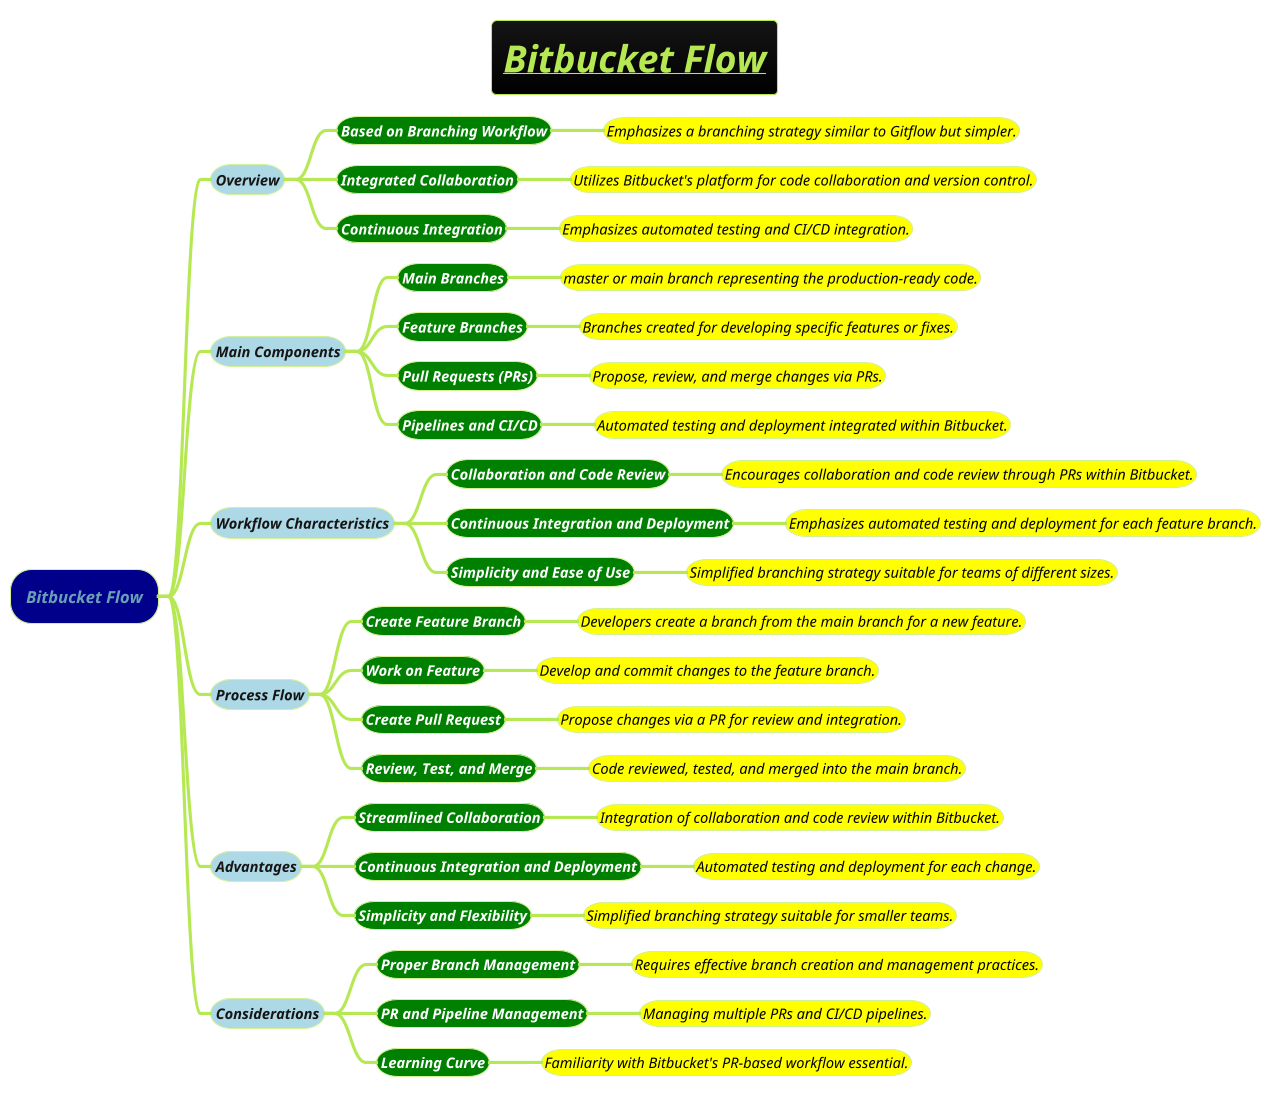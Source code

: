 @startmindmap
title =<i><b><u>Bitbucket Flow
!theme hacker


*[#darkblue] <i>Bitbucket Flow
**[#lightblue] <i><color #blac><size:14>Overview
***[#green] <b><i><color #white><size:14>Based on Branching Workflow
****[#yellow] <i><color #black><size:14>Emphasizes a branching strategy similar to Gitflow but simpler.
***[#green] <b><i><color #white><size:14>Integrated Collaboration
****[#yellow] <i><color #black><size:14>Utilizes Bitbucket's platform for code collaboration and version control.
***[#green] <b><i><color #white><size:14>Continuous Integration
****[#yellow] <i><color #black><size:14>Emphasizes automated testing and CI/CD integration.
**[#lightblue] <i><color #blac><size:14>Main Components
***[#green] <b><i><color #white><size:14>Main Branches
****[#yellow] <i><color #black><size:14>master or main branch representing the production-ready code.
***[#green] <b><i><color #white><size:14>Feature Branches
****[#yellow] <i><color #black><size:14>Branches created for developing specific features or fixes.
***[#green] <b><i><color #white><size:14>Pull Requests (PRs)
****[#yellow] <i><color #black><size:14>Propose, review, and merge changes via PRs.
***[#green] <b><i><color #white><size:14>Pipelines and CI/CD
****[#yellow] <i><color #black><size:14>Automated testing and deployment integrated within Bitbucket.
**[#lightblue] <i><color #blac><size:14>Workflow Characteristics
***[#green] <b><i><color #white><size:14>Collaboration and Code Review
****[#yellow] <i><color #black><size:14>Encourages collaboration and code review through PRs within Bitbucket.
***[#green] <b><i><color #white><size:14>Continuous Integration and Deployment
****[#yellow] <i><color #black><size:14>Emphasizes automated testing and deployment for each feature branch.
***[#green] <b><i><color #white><size:14>Simplicity and Ease of Use
****[#yellow] <i><color #black><size:14>Simplified branching strategy suitable for teams of different sizes.
**[#lightblue] <i><color #blac><size:14>Process Flow
***[#green] <b><i><color #white><size:14>Create Feature Branch
****[#yellow] <i><color #black><size:14>Developers create a branch from the main branch for a new feature.
***[#green] <b><i><color #white><size:14>Work on Feature
****[#yellow] <i><color #black><size:14>Develop and commit changes to the feature branch.
***[#green] <b><i><color #white><size:14>Create Pull Request
****[#yellow] <i><color #black><size:14>Propose changes via a PR for review and integration.
***[#green] <b><i><color #white><size:14>Review, Test, and Merge
****[#yellow] <i><color #black><size:14>Code reviewed, tested, and merged into the main branch.
**[#lightblue] <i><color #blac><size:14>Advantages
***[#green] <b><i><color #white><size:14>Streamlined Collaboration
****[#yellow] <i><color #black><size:14>Integration of collaboration and code review within Bitbucket.
***[#green] <b><i><color #white><size:14>Continuous Integration and Deployment
****[#yellow] <i><color #black><size:14>Automated testing and deployment for each change.
***[#green] <b><i><color #white><size:14>Simplicity and Flexibility
****[#yellow] <i><color #black><size:14>Simplified branching strategy suitable for smaller teams.
**[#lightblue] <i><color #blac><size:14>Considerations
***[#green] <b><i><color #white><size:14>Proper Branch Management
****[#yellow] <i><color #black><size:14>Requires effective branch creation and management practices.
***[#green] <b><i><color #white><size:14>PR and Pipeline Management
****[#yellow] <i><color #black><size:14>Managing multiple PRs and CI/CD pipelines.
***[#green] <b><i><color #white><size:14>Learning Curve
****[#yellow] <i><color #black><size:14>Familiarity with Bitbucket's PR-based workflow essential.
@endmindmap
